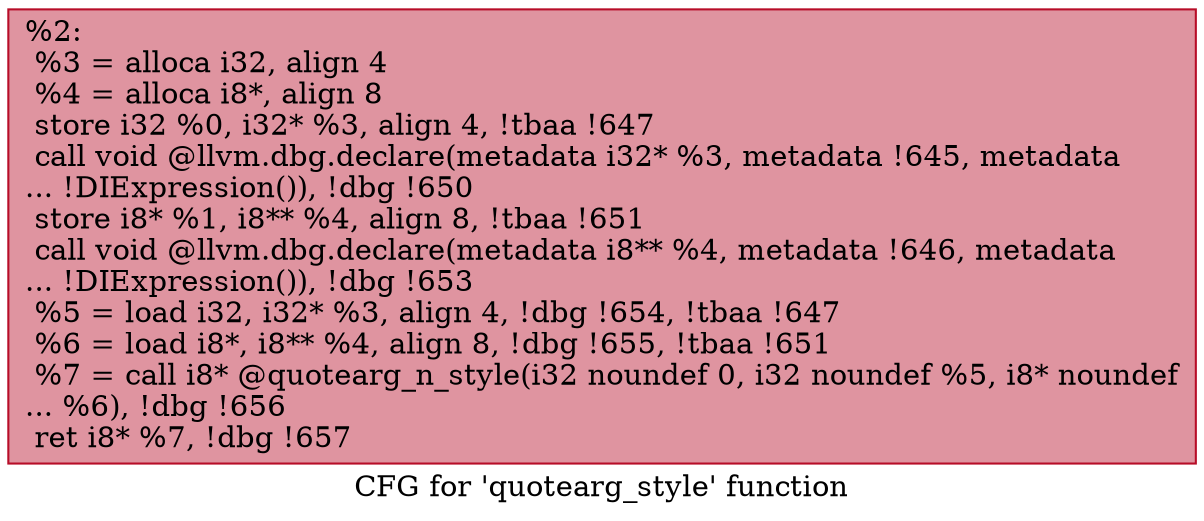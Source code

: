 digraph "CFG for 'quotearg_style' function" {
	label="CFG for 'quotearg_style' function";

	Node0x664d00 [shape=record,color="#b70d28ff", style=filled, fillcolor="#b70d2870",label="{%2:\l  %3 = alloca i32, align 4\l  %4 = alloca i8*, align 8\l  store i32 %0, i32* %3, align 4, !tbaa !647\l  call void @llvm.dbg.declare(metadata i32* %3, metadata !645, metadata\l... !DIExpression()), !dbg !650\l  store i8* %1, i8** %4, align 8, !tbaa !651\l  call void @llvm.dbg.declare(metadata i8** %4, metadata !646, metadata\l... !DIExpression()), !dbg !653\l  %5 = load i32, i32* %3, align 4, !dbg !654, !tbaa !647\l  %6 = load i8*, i8** %4, align 8, !dbg !655, !tbaa !651\l  %7 = call i8* @quotearg_n_style(i32 noundef 0, i32 noundef %5, i8* noundef\l... %6), !dbg !656\l  ret i8* %7, !dbg !657\l}"];
}
